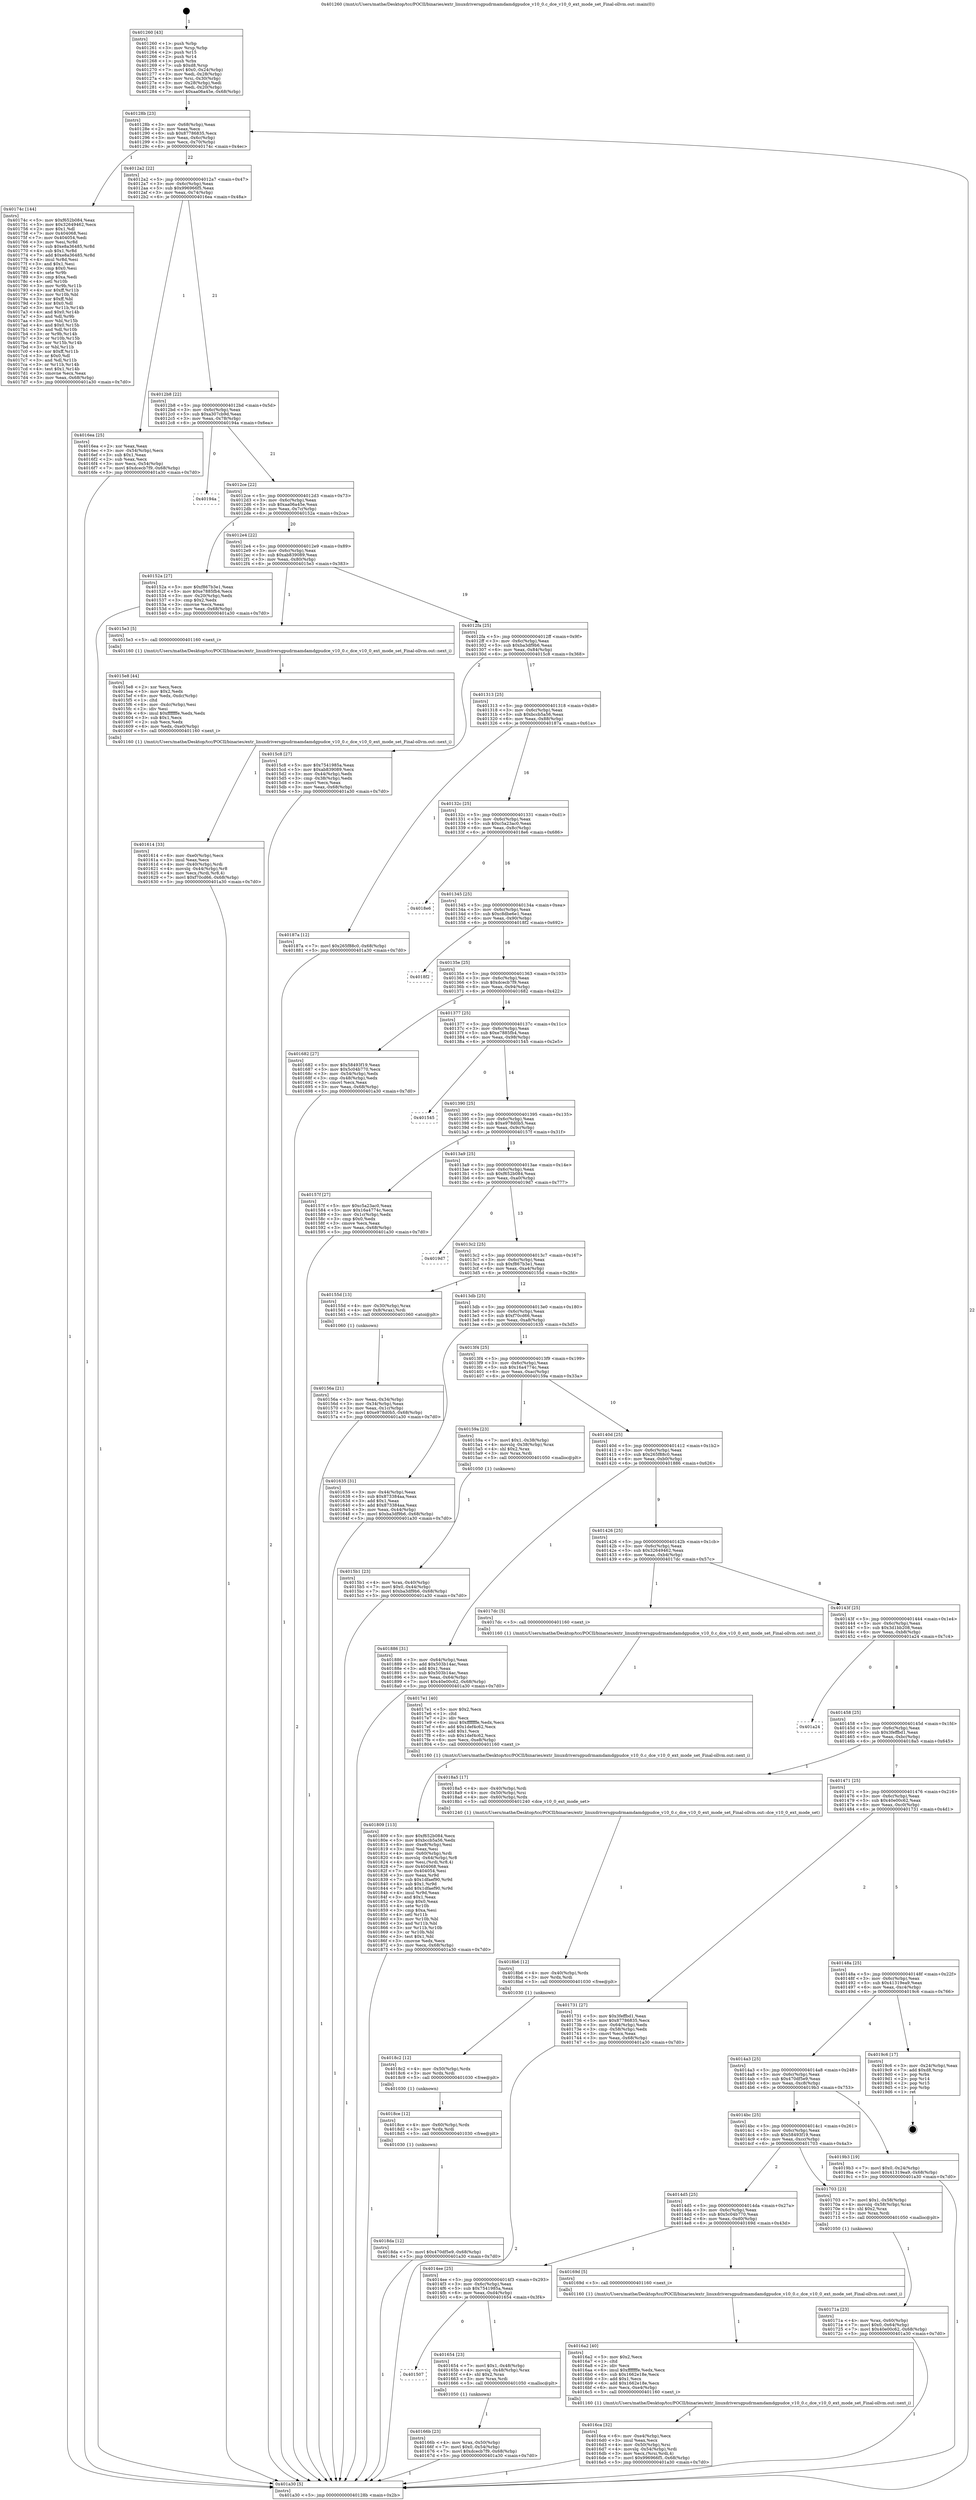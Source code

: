 digraph "0x401260" {
  label = "0x401260 (/mnt/c/Users/mathe/Desktop/tcc/POCII/binaries/extr_linuxdriversgpudrmamdamdgpudce_v10_0.c_dce_v10_0_ext_mode_set_Final-ollvm.out::main(0))"
  labelloc = "t"
  node[shape=record]

  Entry [label="",width=0.3,height=0.3,shape=circle,fillcolor=black,style=filled]
  "0x40128b" [label="{
     0x40128b [23]\l
     | [instrs]\l
     &nbsp;&nbsp;0x40128b \<+3\>: mov -0x68(%rbp),%eax\l
     &nbsp;&nbsp;0x40128e \<+2\>: mov %eax,%ecx\l
     &nbsp;&nbsp;0x401290 \<+6\>: sub $0x87786835,%ecx\l
     &nbsp;&nbsp;0x401296 \<+3\>: mov %eax,-0x6c(%rbp)\l
     &nbsp;&nbsp;0x401299 \<+3\>: mov %ecx,-0x70(%rbp)\l
     &nbsp;&nbsp;0x40129c \<+6\>: je 000000000040174c \<main+0x4ec\>\l
  }"]
  "0x40174c" [label="{
     0x40174c [144]\l
     | [instrs]\l
     &nbsp;&nbsp;0x40174c \<+5\>: mov $0xf652b084,%eax\l
     &nbsp;&nbsp;0x401751 \<+5\>: mov $0x32649462,%ecx\l
     &nbsp;&nbsp;0x401756 \<+2\>: mov $0x1,%dl\l
     &nbsp;&nbsp;0x401758 \<+7\>: mov 0x404068,%esi\l
     &nbsp;&nbsp;0x40175f \<+7\>: mov 0x404054,%edi\l
     &nbsp;&nbsp;0x401766 \<+3\>: mov %esi,%r8d\l
     &nbsp;&nbsp;0x401769 \<+7\>: sub $0xe8a36485,%r8d\l
     &nbsp;&nbsp;0x401770 \<+4\>: sub $0x1,%r8d\l
     &nbsp;&nbsp;0x401774 \<+7\>: add $0xe8a36485,%r8d\l
     &nbsp;&nbsp;0x40177b \<+4\>: imul %r8d,%esi\l
     &nbsp;&nbsp;0x40177f \<+3\>: and $0x1,%esi\l
     &nbsp;&nbsp;0x401782 \<+3\>: cmp $0x0,%esi\l
     &nbsp;&nbsp;0x401785 \<+4\>: sete %r9b\l
     &nbsp;&nbsp;0x401789 \<+3\>: cmp $0xa,%edi\l
     &nbsp;&nbsp;0x40178c \<+4\>: setl %r10b\l
     &nbsp;&nbsp;0x401790 \<+3\>: mov %r9b,%r11b\l
     &nbsp;&nbsp;0x401793 \<+4\>: xor $0xff,%r11b\l
     &nbsp;&nbsp;0x401797 \<+3\>: mov %r10b,%bl\l
     &nbsp;&nbsp;0x40179a \<+3\>: xor $0xff,%bl\l
     &nbsp;&nbsp;0x40179d \<+3\>: xor $0x0,%dl\l
     &nbsp;&nbsp;0x4017a0 \<+3\>: mov %r11b,%r14b\l
     &nbsp;&nbsp;0x4017a3 \<+4\>: and $0x0,%r14b\l
     &nbsp;&nbsp;0x4017a7 \<+3\>: and %dl,%r9b\l
     &nbsp;&nbsp;0x4017aa \<+3\>: mov %bl,%r15b\l
     &nbsp;&nbsp;0x4017ad \<+4\>: and $0x0,%r15b\l
     &nbsp;&nbsp;0x4017b1 \<+3\>: and %dl,%r10b\l
     &nbsp;&nbsp;0x4017b4 \<+3\>: or %r9b,%r14b\l
     &nbsp;&nbsp;0x4017b7 \<+3\>: or %r10b,%r15b\l
     &nbsp;&nbsp;0x4017ba \<+3\>: xor %r15b,%r14b\l
     &nbsp;&nbsp;0x4017bd \<+3\>: or %bl,%r11b\l
     &nbsp;&nbsp;0x4017c0 \<+4\>: xor $0xff,%r11b\l
     &nbsp;&nbsp;0x4017c4 \<+3\>: or $0x0,%dl\l
     &nbsp;&nbsp;0x4017c7 \<+3\>: and %dl,%r11b\l
     &nbsp;&nbsp;0x4017ca \<+3\>: or %r11b,%r14b\l
     &nbsp;&nbsp;0x4017cd \<+4\>: test $0x1,%r14b\l
     &nbsp;&nbsp;0x4017d1 \<+3\>: cmovne %ecx,%eax\l
     &nbsp;&nbsp;0x4017d4 \<+3\>: mov %eax,-0x68(%rbp)\l
     &nbsp;&nbsp;0x4017d7 \<+5\>: jmp 0000000000401a30 \<main+0x7d0\>\l
  }"]
  "0x4012a2" [label="{
     0x4012a2 [22]\l
     | [instrs]\l
     &nbsp;&nbsp;0x4012a2 \<+5\>: jmp 00000000004012a7 \<main+0x47\>\l
     &nbsp;&nbsp;0x4012a7 \<+3\>: mov -0x6c(%rbp),%eax\l
     &nbsp;&nbsp;0x4012aa \<+5\>: sub $0x996966f5,%eax\l
     &nbsp;&nbsp;0x4012af \<+3\>: mov %eax,-0x74(%rbp)\l
     &nbsp;&nbsp;0x4012b2 \<+6\>: je 00000000004016ea \<main+0x48a\>\l
  }"]
  Exit [label="",width=0.3,height=0.3,shape=circle,fillcolor=black,style=filled,peripheries=2]
  "0x4016ea" [label="{
     0x4016ea [25]\l
     | [instrs]\l
     &nbsp;&nbsp;0x4016ea \<+2\>: xor %eax,%eax\l
     &nbsp;&nbsp;0x4016ec \<+3\>: mov -0x54(%rbp),%ecx\l
     &nbsp;&nbsp;0x4016ef \<+3\>: sub $0x1,%eax\l
     &nbsp;&nbsp;0x4016f2 \<+2\>: sub %eax,%ecx\l
     &nbsp;&nbsp;0x4016f4 \<+3\>: mov %ecx,-0x54(%rbp)\l
     &nbsp;&nbsp;0x4016f7 \<+7\>: movl $0xdcecb7f9,-0x68(%rbp)\l
     &nbsp;&nbsp;0x4016fe \<+5\>: jmp 0000000000401a30 \<main+0x7d0\>\l
  }"]
  "0x4012b8" [label="{
     0x4012b8 [22]\l
     | [instrs]\l
     &nbsp;&nbsp;0x4012b8 \<+5\>: jmp 00000000004012bd \<main+0x5d\>\l
     &nbsp;&nbsp;0x4012bd \<+3\>: mov -0x6c(%rbp),%eax\l
     &nbsp;&nbsp;0x4012c0 \<+5\>: sub $0xa307cb9d,%eax\l
     &nbsp;&nbsp;0x4012c5 \<+3\>: mov %eax,-0x78(%rbp)\l
     &nbsp;&nbsp;0x4012c8 \<+6\>: je 000000000040194a \<main+0x6ea\>\l
  }"]
  "0x4018da" [label="{
     0x4018da [12]\l
     | [instrs]\l
     &nbsp;&nbsp;0x4018da \<+7\>: movl $0x470df5e9,-0x68(%rbp)\l
     &nbsp;&nbsp;0x4018e1 \<+5\>: jmp 0000000000401a30 \<main+0x7d0\>\l
  }"]
  "0x40194a" [label="{
     0x40194a\l
  }", style=dashed]
  "0x4012ce" [label="{
     0x4012ce [22]\l
     | [instrs]\l
     &nbsp;&nbsp;0x4012ce \<+5\>: jmp 00000000004012d3 \<main+0x73\>\l
     &nbsp;&nbsp;0x4012d3 \<+3\>: mov -0x6c(%rbp),%eax\l
     &nbsp;&nbsp;0x4012d6 \<+5\>: sub $0xaa06a45e,%eax\l
     &nbsp;&nbsp;0x4012db \<+3\>: mov %eax,-0x7c(%rbp)\l
     &nbsp;&nbsp;0x4012de \<+6\>: je 000000000040152a \<main+0x2ca\>\l
  }"]
  "0x4018ce" [label="{
     0x4018ce [12]\l
     | [instrs]\l
     &nbsp;&nbsp;0x4018ce \<+4\>: mov -0x60(%rbp),%rdx\l
     &nbsp;&nbsp;0x4018d2 \<+3\>: mov %rdx,%rdi\l
     &nbsp;&nbsp;0x4018d5 \<+5\>: call 0000000000401030 \<free@plt\>\l
     | [calls]\l
     &nbsp;&nbsp;0x401030 \{1\} (unknown)\l
  }"]
  "0x40152a" [label="{
     0x40152a [27]\l
     | [instrs]\l
     &nbsp;&nbsp;0x40152a \<+5\>: mov $0xf867b3e1,%eax\l
     &nbsp;&nbsp;0x40152f \<+5\>: mov $0xe7885fb4,%ecx\l
     &nbsp;&nbsp;0x401534 \<+3\>: mov -0x20(%rbp),%edx\l
     &nbsp;&nbsp;0x401537 \<+3\>: cmp $0x2,%edx\l
     &nbsp;&nbsp;0x40153a \<+3\>: cmovne %ecx,%eax\l
     &nbsp;&nbsp;0x40153d \<+3\>: mov %eax,-0x68(%rbp)\l
     &nbsp;&nbsp;0x401540 \<+5\>: jmp 0000000000401a30 \<main+0x7d0\>\l
  }"]
  "0x4012e4" [label="{
     0x4012e4 [22]\l
     | [instrs]\l
     &nbsp;&nbsp;0x4012e4 \<+5\>: jmp 00000000004012e9 \<main+0x89\>\l
     &nbsp;&nbsp;0x4012e9 \<+3\>: mov -0x6c(%rbp),%eax\l
     &nbsp;&nbsp;0x4012ec \<+5\>: sub $0xab839089,%eax\l
     &nbsp;&nbsp;0x4012f1 \<+3\>: mov %eax,-0x80(%rbp)\l
     &nbsp;&nbsp;0x4012f4 \<+6\>: je 00000000004015e3 \<main+0x383\>\l
  }"]
  "0x401a30" [label="{
     0x401a30 [5]\l
     | [instrs]\l
     &nbsp;&nbsp;0x401a30 \<+5\>: jmp 000000000040128b \<main+0x2b\>\l
  }"]
  "0x401260" [label="{
     0x401260 [43]\l
     | [instrs]\l
     &nbsp;&nbsp;0x401260 \<+1\>: push %rbp\l
     &nbsp;&nbsp;0x401261 \<+3\>: mov %rsp,%rbp\l
     &nbsp;&nbsp;0x401264 \<+2\>: push %r15\l
     &nbsp;&nbsp;0x401266 \<+2\>: push %r14\l
     &nbsp;&nbsp;0x401268 \<+1\>: push %rbx\l
     &nbsp;&nbsp;0x401269 \<+7\>: sub $0xd8,%rsp\l
     &nbsp;&nbsp;0x401270 \<+7\>: movl $0x0,-0x24(%rbp)\l
     &nbsp;&nbsp;0x401277 \<+3\>: mov %edi,-0x28(%rbp)\l
     &nbsp;&nbsp;0x40127a \<+4\>: mov %rsi,-0x30(%rbp)\l
     &nbsp;&nbsp;0x40127e \<+3\>: mov -0x28(%rbp),%edi\l
     &nbsp;&nbsp;0x401281 \<+3\>: mov %edi,-0x20(%rbp)\l
     &nbsp;&nbsp;0x401284 \<+7\>: movl $0xaa06a45e,-0x68(%rbp)\l
  }"]
  "0x4018c2" [label="{
     0x4018c2 [12]\l
     | [instrs]\l
     &nbsp;&nbsp;0x4018c2 \<+4\>: mov -0x50(%rbp),%rdx\l
     &nbsp;&nbsp;0x4018c6 \<+3\>: mov %rdx,%rdi\l
     &nbsp;&nbsp;0x4018c9 \<+5\>: call 0000000000401030 \<free@plt\>\l
     | [calls]\l
     &nbsp;&nbsp;0x401030 \{1\} (unknown)\l
  }"]
  "0x4015e3" [label="{
     0x4015e3 [5]\l
     | [instrs]\l
     &nbsp;&nbsp;0x4015e3 \<+5\>: call 0000000000401160 \<next_i\>\l
     | [calls]\l
     &nbsp;&nbsp;0x401160 \{1\} (/mnt/c/Users/mathe/Desktop/tcc/POCII/binaries/extr_linuxdriversgpudrmamdamdgpudce_v10_0.c_dce_v10_0_ext_mode_set_Final-ollvm.out::next_i)\l
  }"]
  "0x4012fa" [label="{
     0x4012fa [25]\l
     | [instrs]\l
     &nbsp;&nbsp;0x4012fa \<+5\>: jmp 00000000004012ff \<main+0x9f\>\l
     &nbsp;&nbsp;0x4012ff \<+3\>: mov -0x6c(%rbp),%eax\l
     &nbsp;&nbsp;0x401302 \<+5\>: sub $0xba3df9b6,%eax\l
     &nbsp;&nbsp;0x401307 \<+6\>: mov %eax,-0x84(%rbp)\l
     &nbsp;&nbsp;0x40130d \<+6\>: je 00000000004015c8 \<main+0x368\>\l
  }"]
  "0x4018b6" [label="{
     0x4018b6 [12]\l
     | [instrs]\l
     &nbsp;&nbsp;0x4018b6 \<+4\>: mov -0x40(%rbp),%rdx\l
     &nbsp;&nbsp;0x4018ba \<+3\>: mov %rdx,%rdi\l
     &nbsp;&nbsp;0x4018bd \<+5\>: call 0000000000401030 \<free@plt\>\l
     | [calls]\l
     &nbsp;&nbsp;0x401030 \{1\} (unknown)\l
  }"]
  "0x4015c8" [label="{
     0x4015c8 [27]\l
     | [instrs]\l
     &nbsp;&nbsp;0x4015c8 \<+5\>: mov $0x7541985a,%eax\l
     &nbsp;&nbsp;0x4015cd \<+5\>: mov $0xab839089,%ecx\l
     &nbsp;&nbsp;0x4015d2 \<+3\>: mov -0x44(%rbp),%edx\l
     &nbsp;&nbsp;0x4015d5 \<+3\>: cmp -0x38(%rbp),%edx\l
     &nbsp;&nbsp;0x4015d8 \<+3\>: cmovl %ecx,%eax\l
     &nbsp;&nbsp;0x4015db \<+3\>: mov %eax,-0x68(%rbp)\l
     &nbsp;&nbsp;0x4015de \<+5\>: jmp 0000000000401a30 \<main+0x7d0\>\l
  }"]
  "0x401313" [label="{
     0x401313 [25]\l
     | [instrs]\l
     &nbsp;&nbsp;0x401313 \<+5\>: jmp 0000000000401318 \<main+0xb8\>\l
     &nbsp;&nbsp;0x401318 \<+3\>: mov -0x6c(%rbp),%eax\l
     &nbsp;&nbsp;0x40131b \<+5\>: sub $0xbccb5a56,%eax\l
     &nbsp;&nbsp;0x401320 \<+6\>: mov %eax,-0x88(%rbp)\l
     &nbsp;&nbsp;0x401326 \<+6\>: je 000000000040187a \<main+0x61a\>\l
  }"]
  "0x401809" [label="{
     0x401809 [113]\l
     | [instrs]\l
     &nbsp;&nbsp;0x401809 \<+5\>: mov $0xf652b084,%ecx\l
     &nbsp;&nbsp;0x40180e \<+5\>: mov $0xbccb5a56,%edx\l
     &nbsp;&nbsp;0x401813 \<+6\>: mov -0xe8(%rbp),%esi\l
     &nbsp;&nbsp;0x401819 \<+3\>: imul %eax,%esi\l
     &nbsp;&nbsp;0x40181c \<+4\>: mov -0x60(%rbp),%rdi\l
     &nbsp;&nbsp;0x401820 \<+4\>: movslq -0x64(%rbp),%r8\l
     &nbsp;&nbsp;0x401824 \<+4\>: mov %esi,(%rdi,%r8,4)\l
     &nbsp;&nbsp;0x401828 \<+7\>: mov 0x404068,%eax\l
     &nbsp;&nbsp;0x40182f \<+7\>: mov 0x404054,%esi\l
     &nbsp;&nbsp;0x401836 \<+3\>: mov %eax,%r9d\l
     &nbsp;&nbsp;0x401839 \<+7\>: sub $0x1dfaef90,%r9d\l
     &nbsp;&nbsp;0x401840 \<+4\>: sub $0x1,%r9d\l
     &nbsp;&nbsp;0x401844 \<+7\>: add $0x1dfaef90,%r9d\l
     &nbsp;&nbsp;0x40184b \<+4\>: imul %r9d,%eax\l
     &nbsp;&nbsp;0x40184f \<+3\>: and $0x1,%eax\l
     &nbsp;&nbsp;0x401852 \<+3\>: cmp $0x0,%eax\l
     &nbsp;&nbsp;0x401855 \<+4\>: sete %r10b\l
     &nbsp;&nbsp;0x401859 \<+3\>: cmp $0xa,%esi\l
     &nbsp;&nbsp;0x40185c \<+4\>: setl %r11b\l
     &nbsp;&nbsp;0x401860 \<+3\>: mov %r10b,%bl\l
     &nbsp;&nbsp;0x401863 \<+3\>: and %r11b,%bl\l
     &nbsp;&nbsp;0x401866 \<+3\>: xor %r11b,%r10b\l
     &nbsp;&nbsp;0x401869 \<+3\>: or %r10b,%bl\l
     &nbsp;&nbsp;0x40186c \<+3\>: test $0x1,%bl\l
     &nbsp;&nbsp;0x40186f \<+3\>: cmovne %edx,%ecx\l
     &nbsp;&nbsp;0x401872 \<+3\>: mov %ecx,-0x68(%rbp)\l
     &nbsp;&nbsp;0x401875 \<+5\>: jmp 0000000000401a30 \<main+0x7d0\>\l
  }"]
  "0x40187a" [label="{
     0x40187a [12]\l
     | [instrs]\l
     &nbsp;&nbsp;0x40187a \<+7\>: movl $0x265f88c0,-0x68(%rbp)\l
     &nbsp;&nbsp;0x401881 \<+5\>: jmp 0000000000401a30 \<main+0x7d0\>\l
  }"]
  "0x40132c" [label="{
     0x40132c [25]\l
     | [instrs]\l
     &nbsp;&nbsp;0x40132c \<+5\>: jmp 0000000000401331 \<main+0xd1\>\l
     &nbsp;&nbsp;0x401331 \<+3\>: mov -0x6c(%rbp),%eax\l
     &nbsp;&nbsp;0x401334 \<+5\>: sub $0xc5a23ac0,%eax\l
     &nbsp;&nbsp;0x401339 \<+6\>: mov %eax,-0x8c(%rbp)\l
     &nbsp;&nbsp;0x40133f \<+6\>: je 00000000004018e6 \<main+0x686\>\l
  }"]
  "0x4017e1" [label="{
     0x4017e1 [40]\l
     | [instrs]\l
     &nbsp;&nbsp;0x4017e1 \<+5\>: mov $0x2,%ecx\l
     &nbsp;&nbsp;0x4017e6 \<+1\>: cltd\l
     &nbsp;&nbsp;0x4017e7 \<+2\>: idiv %ecx\l
     &nbsp;&nbsp;0x4017e9 \<+6\>: imul $0xfffffffe,%edx,%ecx\l
     &nbsp;&nbsp;0x4017ef \<+6\>: add $0x1def4c62,%ecx\l
     &nbsp;&nbsp;0x4017f5 \<+3\>: add $0x1,%ecx\l
     &nbsp;&nbsp;0x4017f8 \<+6\>: sub $0x1def4c62,%ecx\l
     &nbsp;&nbsp;0x4017fe \<+6\>: mov %ecx,-0xe8(%rbp)\l
     &nbsp;&nbsp;0x401804 \<+5\>: call 0000000000401160 \<next_i\>\l
     | [calls]\l
     &nbsp;&nbsp;0x401160 \{1\} (/mnt/c/Users/mathe/Desktop/tcc/POCII/binaries/extr_linuxdriversgpudrmamdamdgpudce_v10_0.c_dce_v10_0_ext_mode_set_Final-ollvm.out::next_i)\l
  }"]
  "0x4018e6" [label="{
     0x4018e6\l
  }", style=dashed]
  "0x401345" [label="{
     0x401345 [25]\l
     | [instrs]\l
     &nbsp;&nbsp;0x401345 \<+5\>: jmp 000000000040134a \<main+0xea\>\l
     &nbsp;&nbsp;0x40134a \<+3\>: mov -0x6c(%rbp),%eax\l
     &nbsp;&nbsp;0x40134d \<+5\>: sub $0xc8dbe6e1,%eax\l
     &nbsp;&nbsp;0x401352 \<+6\>: mov %eax,-0x90(%rbp)\l
     &nbsp;&nbsp;0x401358 \<+6\>: je 00000000004018f2 \<main+0x692\>\l
  }"]
  "0x40171a" [label="{
     0x40171a [23]\l
     | [instrs]\l
     &nbsp;&nbsp;0x40171a \<+4\>: mov %rax,-0x60(%rbp)\l
     &nbsp;&nbsp;0x40171e \<+7\>: movl $0x0,-0x64(%rbp)\l
     &nbsp;&nbsp;0x401725 \<+7\>: movl $0x40e00c62,-0x68(%rbp)\l
     &nbsp;&nbsp;0x40172c \<+5\>: jmp 0000000000401a30 \<main+0x7d0\>\l
  }"]
  "0x4018f2" [label="{
     0x4018f2\l
  }", style=dashed]
  "0x40135e" [label="{
     0x40135e [25]\l
     | [instrs]\l
     &nbsp;&nbsp;0x40135e \<+5\>: jmp 0000000000401363 \<main+0x103\>\l
     &nbsp;&nbsp;0x401363 \<+3\>: mov -0x6c(%rbp),%eax\l
     &nbsp;&nbsp;0x401366 \<+5\>: sub $0xdcecb7f9,%eax\l
     &nbsp;&nbsp;0x40136b \<+6\>: mov %eax,-0x94(%rbp)\l
     &nbsp;&nbsp;0x401371 \<+6\>: je 0000000000401682 \<main+0x422\>\l
  }"]
  "0x4016ca" [label="{
     0x4016ca [32]\l
     | [instrs]\l
     &nbsp;&nbsp;0x4016ca \<+6\>: mov -0xe4(%rbp),%ecx\l
     &nbsp;&nbsp;0x4016d0 \<+3\>: imul %eax,%ecx\l
     &nbsp;&nbsp;0x4016d3 \<+4\>: mov -0x50(%rbp),%rsi\l
     &nbsp;&nbsp;0x4016d7 \<+4\>: movslq -0x54(%rbp),%rdi\l
     &nbsp;&nbsp;0x4016db \<+3\>: mov %ecx,(%rsi,%rdi,4)\l
     &nbsp;&nbsp;0x4016de \<+7\>: movl $0x996966f5,-0x68(%rbp)\l
     &nbsp;&nbsp;0x4016e5 \<+5\>: jmp 0000000000401a30 \<main+0x7d0\>\l
  }"]
  "0x401682" [label="{
     0x401682 [27]\l
     | [instrs]\l
     &nbsp;&nbsp;0x401682 \<+5\>: mov $0x58493f19,%eax\l
     &nbsp;&nbsp;0x401687 \<+5\>: mov $0x5c04b770,%ecx\l
     &nbsp;&nbsp;0x40168c \<+3\>: mov -0x54(%rbp),%edx\l
     &nbsp;&nbsp;0x40168f \<+3\>: cmp -0x48(%rbp),%edx\l
     &nbsp;&nbsp;0x401692 \<+3\>: cmovl %ecx,%eax\l
     &nbsp;&nbsp;0x401695 \<+3\>: mov %eax,-0x68(%rbp)\l
     &nbsp;&nbsp;0x401698 \<+5\>: jmp 0000000000401a30 \<main+0x7d0\>\l
  }"]
  "0x401377" [label="{
     0x401377 [25]\l
     | [instrs]\l
     &nbsp;&nbsp;0x401377 \<+5\>: jmp 000000000040137c \<main+0x11c\>\l
     &nbsp;&nbsp;0x40137c \<+3\>: mov -0x6c(%rbp),%eax\l
     &nbsp;&nbsp;0x40137f \<+5\>: sub $0xe7885fb4,%eax\l
     &nbsp;&nbsp;0x401384 \<+6\>: mov %eax,-0x98(%rbp)\l
     &nbsp;&nbsp;0x40138a \<+6\>: je 0000000000401545 \<main+0x2e5\>\l
  }"]
  "0x4016a2" [label="{
     0x4016a2 [40]\l
     | [instrs]\l
     &nbsp;&nbsp;0x4016a2 \<+5\>: mov $0x2,%ecx\l
     &nbsp;&nbsp;0x4016a7 \<+1\>: cltd\l
     &nbsp;&nbsp;0x4016a8 \<+2\>: idiv %ecx\l
     &nbsp;&nbsp;0x4016aa \<+6\>: imul $0xfffffffe,%edx,%ecx\l
     &nbsp;&nbsp;0x4016b0 \<+6\>: sub $0x1662e18e,%ecx\l
     &nbsp;&nbsp;0x4016b6 \<+3\>: add $0x1,%ecx\l
     &nbsp;&nbsp;0x4016b9 \<+6\>: add $0x1662e18e,%ecx\l
     &nbsp;&nbsp;0x4016bf \<+6\>: mov %ecx,-0xe4(%rbp)\l
     &nbsp;&nbsp;0x4016c5 \<+5\>: call 0000000000401160 \<next_i\>\l
     | [calls]\l
     &nbsp;&nbsp;0x401160 \{1\} (/mnt/c/Users/mathe/Desktop/tcc/POCII/binaries/extr_linuxdriversgpudrmamdamdgpudce_v10_0.c_dce_v10_0_ext_mode_set_Final-ollvm.out::next_i)\l
  }"]
  "0x401545" [label="{
     0x401545\l
  }", style=dashed]
  "0x401390" [label="{
     0x401390 [25]\l
     | [instrs]\l
     &nbsp;&nbsp;0x401390 \<+5\>: jmp 0000000000401395 \<main+0x135\>\l
     &nbsp;&nbsp;0x401395 \<+3\>: mov -0x6c(%rbp),%eax\l
     &nbsp;&nbsp;0x401398 \<+5\>: sub $0xe978d0b5,%eax\l
     &nbsp;&nbsp;0x40139d \<+6\>: mov %eax,-0x9c(%rbp)\l
     &nbsp;&nbsp;0x4013a3 \<+6\>: je 000000000040157f \<main+0x31f\>\l
  }"]
  "0x40166b" [label="{
     0x40166b [23]\l
     | [instrs]\l
     &nbsp;&nbsp;0x40166b \<+4\>: mov %rax,-0x50(%rbp)\l
     &nbsp;&nbsp;0x40166f \<+7\>: movl $0x0,-0x54(%rbp)\l
     &nbsp;&nbsp;0x401676 \<+7\>: movl $0xdcecb7f9,-0x68(%rbp)\l
     &nbsp;&nbsp;0x40167d \<+5\>: jmp 0000000000401a30 \<main+0x7d0\>\l
  }"]
  "0x40157f" [label="{
     0x40157f [27]\l
     | [instrs]\l
     &nbsp;&nbsp;0x40157f \<+5\>: mov $0xc5a23ac0,%eax\l
     &nbsp;&nbsp;0x401584 \<+5\>: mov $0x16a4774c,%ecx\l
     &nbsp;&nbsp;0x401589 \<+3\>: mov -0x1c(%rbp),%edx\l
     &nbsp;&nbsp;0x40158c \<+3\>: cmp $0x0,%edx\l
     &nbsp;&nbsp;0x40158f \<+3\>: cmove %ecx,%eax\l
     &nbsp;&nbsp;0x401592 \<+3\>: mov %eax,-0x68(%rbp)\l
     &nbsp;&nbsp;0x401595 \<+5\>: jmp 0000000000401a30 \<main+0x7d0\>\l
  }"]
  "0x4013a9" [label="{
     0x4013a9 [25]\l
     | [instrs]\l
     &nbsp;&nbsp;0x4013a9 \<+5\>: jmp 00000000004013ae \<main+0x14e\>\l
     &nbsp;&nbsp;0x4013ae \<+3\>: mov -0x6c(%rbp),%eax\l
     &nbsp;&nbsp;0x4013b1 \<+5\>: sub $0xf652b084,%eax\l
     &nbsp;&nbsp;0x4013b6 \<+6\>: mov %eax,-0xa0(%rbp)\l
     &nbsp;&nbsp;0x4013bc \<+6\>: je 00000000004019d7 \<main+0x777\>\l
  }"]
  "0x401507" [label="{
     0x401507\l
  }", style=dashed]
  "0x4019d7" [label="{
     0x4019d7\l
  }", style=dashed]
  "0x4013c2" [label="{
     0x4013c2 [25]\l
     | [instrs]\l
     &nbsp;&nbsp;0x4013c2 \<+5\>: jmp 00000000004013c7 \<main+0x167\>\l
     &nbsp;&nbsp;0x4013c7 \<+3\>: mov -0x6c(%rbp),%eax\l
     &nbsp;&nbsp;0x4013ca \<+5\>: sub $0xf867b3e1,%eax\l
     &nbsp;&nbsp;0x4013cf \<+6\>: mov %eax,-0xa4(%rbp)\l
     &nbsp;&nbsp;0x4013d5 \<+6\>: je 000000000040155d \<main+0x2fd\>\l
  }"]
  "0x401654" [label="{
     0x401654 [23]\l
     | [instrs]\l
     &nbsp;&nbsp;0x401654 \<+7\>: movl $0x1,-0x48(%rbp)\l
     &nbsp;&nbsp;0x40165b \<+4\>: movslq -0x48(%rbp),%rax\l
     &nbsp;&nbsp;0x40165f \<+4\>: shl $0x2,%rax\l
     &nbsp;&nbsp;0x401663 \<+3\>: mov %rax,%rdi\l
     &nbsp;&nbsp;0x401666 \<+5\>: call 0000000000401050 \<malloc@plt\>\l
     | [calls]\l
     &nbsp;&nbsp;0x401050 \{1\} (unknown)\l
  }"]
  "0x40155d" [label="{
     0x40155d [13]\l
     | [instrs]\l
     &nbsp;&nbsp;0x40155d \<+4\>: mov -0x30(%rbp),%rax\l
     &nbsp;&nbsp;0x401561 \<+4\>: mov 0x8(%rax),%rdi\l
     &nbsp;&nbsp;0x401565 \<+5\>: call 0000000000401060 \<atoi@plt\>\l
     | [calls]\l
     &nbsp;&nbsp;0x401060 \{1\} (unknown)\l
  }"]
  "0x4013db" [label="{
     0x4013db [25]\l
     | [instrs]\l
     &nbsp;&nbsp;0x4013db \<+5\>: jmp 00000000004013e0 \<main+0x180\>\l
     &nbsp;&nbsp;0x4013e0 \<+3\>: mov -0x6c(%rbp),%eax\l
     &nbsp;&nbsp;0x4013e3 \<+5\>: sub $0xf70cd66,%eax\l
     &nbsp;&nbsp;0x4013e8 \<+6\>: mov %eax,-0xa8(%rbp)\l
     &nbsp;&nbsp;0x4013ee \<+6\>: je 0000000000401635 \<main+0x3d5\>\l
  }"]
  "0x40156a" [label="{
     0x40156a [21]\l
     | [instrs]\l
     &nbsp;&nbsp;0x40156a \<+3\>: mov %eax,-0x34(%rbp)\l
     &nbsp;&nbsp;0x40156d \<+3\>: mov -0x34(%rbp),%eax\l
     &nbsp;&nbsp;0x401570 \<+3\>: mov %eax,-0x1c(%rbp)\l
     &nbsp;&nbsp;0x401573 \<+7\>: movl $0xe978d0b5,-0x68(%rbp)\l
     &nbsp;&nbsp;0x40157a \<+5\>: jmp 0000000000401a30 \<main+0x7d0\>\l
  }"]
  "0x4014ee" [label="{
     0x4014ee [25]\l
     | [instrs]\l
     &nbsp;&nbsp;0x4014ee \<+5\>: jmp 00000000004014f3 \<main+0x293\>\l
     &nbsp;&nbsp;0x4014f3 \<+3\>: mov -0x6c(%rbp),%eax\l
     &nbsp;&nbsp;0x4014f6 \<+5\>: sub $0x7541985a,%eax\l
     &nbsp;&nbsp;0x4014fb \<+6\>: mov %eax,-0xd4(%rbp)\l
     &nbsp;&nbsp;0x401501 \<+6\>: je 0000000000401654 \<main+0x3f4\>\l
  }"]
  "0x401635" [label="{
     0x401635 [31]\l
     | [instrs]\l
     &nbsp;&nbsp;0x401635 \<+3\>: mov -0x44(%rbp),%eax\l
     &nbsp;&nbsp;0x401638 \<+5\>: sub $0x873384aa,%eax\l
     &nbsp;&nbsp;0x40163d \<+3\>: add $0x1,%eax\l
     &nbsp;&nbsp;0x401640 \<+5\>: add $0x873384aa,%eax\l
     &nbsp;&nbsp;0x401645 \<+3\>: mov %eax,-0x44(%rbp)\l
     &nbsp;&nbsp;0x401648 \<+7\>: movl $0xba3df9b6,-0x68(%rbp)\l
     &nbsp;&nbsp;0x40164f \<+5\>: jmp 0000000000401a30 \<main+0x7d0\>\l
  }"]
  "0x4013f4" [label="{
     0x4013f4 [25]\l
     | [instrs]\l
     &nbsp;&nbsp;0x4013f4 \<+5\>: jmp 00000000004013f9 \<main+0x199\>\l
     &nbsp;&nbsp;0x4013f9 \<+3\>: mov -0x6c(%rbp),%eax\l
     &nbsp;&nbsp;0x4013fc \<+5\>: sub $0x16a4774c,%eax\l
     &nbsp;&nbsp;0x401401 \<+6\>: mov %eax,-0xac(%rbp)\l
     &nbsp;&nbsp;0x401407 \<+6\>: je 000000000040159a \<main+0x33a\>\l
  }"]
  "0x40169d" [label="{
     0x40169d [5]\l
     | [instrs]\l
     &nbsp;&nbsp;0x40169d \<+5\>: call 0000000000401160 \<next_i\>\l
     | [calls]\l
     &nbsp;&nbsp;0x401160 \{1\} (/mnt/c/Users/mathe/Desktop/tcc/POCII/binaries/extr_linuxdriversgpudrmamdamdgpudce_v10_0.c_dce_v10_0_ext_mode_set_Final-ollvm.out::next_i)\l
  }"]
  "0x40159a" [label="{
     0x40159a [23]\l
     | [instrs]\l
     &nbsp;&nbsp;0x40159a \<+7\>: movl $0x1,-0x38(%rbp)\l
     &nbsp;&nbsp;0x4015a1 \<+4\>: movslq -0x38(%rbp),%rax\l
     &nbsp;&nbsp;0x4015a5 \<+4\>: shl $0x2,%rax\l
     &nbsp;&nbsp;0x4015a9 \<+3\>: mov %rax,%rdi\l
     &nbsp;&nbsp;0x4015ac \<+5\>: call 0000000000401050 \<malloc@plt\>\l
     | [calls]\l
     &nbsp;&nbsp;0x401050 \{1\} (unknown)\l
  }"]
  "0x40140d" [label="{
     0x40140d [25]\l
     | [instrs]\l
     &nbsp;&nbsp;0x40140d \<+5\>: jmp 0000000000401412 \<main+0x1b2\>\l
     &nbsp;&nbsp;0x401412 \<+3\>: mov -0x6c(%rbp),%eax\l
     &nbsp;&nbsp;0x401415 \<+5\>: sub $0x265f88c0,%eax\l
     &nbsp;&nbsp;0x40141a \<+6\>: mov %eax,-0xb0(%rbp)\l
     &nbsp;&nbsp;0x401420 \<+6\>: je 0000000000401886 \<main+0x626\>\l
  }"]
  "0x4015b1" [label="{
     0x4015b1 [23]\l
     | [instrs]\l
     &nbsp;&nbsp;0x4015b1 \<+4\>: mov %rax,-0x40(%rbp)\l
     &nbsp;&nbsp;0x4015b5 \<+7\>: movl $0x0,-0x44(%rbp)\l
     &nbsp;&nbsp;0x4015bc \<+7\>: movl $0xba3df9b6,-0x68(%rbp)\l
     &nbsp;&nbsp;0x4015c3 \<+5\>: jmp 0000000000401a30 \<main+0x7d0\>\l
  }"]
  "0x4015e8" [label="{
     0x4015e8 [44]\l
     | [instrs]\l
     &nbsp;&nbsp;0x4015e8 \<+2\>: xor %ecx,%ecx\l
     &nbsp;&nbsp;0x4015ea \<+5\>: mov $0x2,%edx\l
     &nbsp;&nbsp;0x4015ef \<+6\>: mov %edx,-0xdc(%rbp)\l
     &nbsp;&nbsp;0x4015f5 \<+1\>: cltd\l
     &nbsp;&nbsp;0x4015f6 \<+6\>: mov -0xdc(%rbp),%esi\l
     &nbsp;&nbsp;0x4015fc \<+2\>: idiv %esi\l
     &nbsp;&nbsp;0x4015fe \<+6\>: imul $0xfffffffe,%edx,%edx\l
     &nbsp;&nbsp;0x401604 \<+3\>: sub $0x1,%ecx\l
     &nbsp;&nbsp;0x401607 \<+2\>: sub %ecx,%edx\l
     &nbsp;&nbsp;0x401609 \<+6\>: mov %edx,-0xe0(%rbp)\l
     &nbsp;&nbsp;0x40160f \<+5\>: call 0000000000401160 \<next_i\>\l
     | [calls]\l
     &nbsp;&nbsp;0x401160 \{1\} (/mnt/c/Users/mathe/Desktop/tcc/POCII/binaries/extr_linuxdriversgpudrmamdamdgpudce_v10_0.c_dce_v10_0_ext_mode_set_Final-ollvm.out::next_i)\l
  }"]
  "0x401614" [label="{
     0x401614 [33]\l
     | [instrs]\l
     &nbsp;&nbsp;0x401614 \<+6\>: mov -0xe0(%rbp),%ecx\l
     &nbsp;&nbsp;0x40161a \<+3\>: imul %eax,%ecx\l
     &nbsp;&nbsp;0x40161d \<+4\>: mov -0x40(%rbp),%rdi\l
     &nbsp;&nbsp;0x401621 \<+4\>: movslq -0x44(%rbp),%r8\l
     &nbsp;&nbsp;0x401625 \<+4\>: mov %ecx,(%rdi,%r8,4)\l
     &nbsp;&nbsp;0x401629 \<+7\>: movl $0xf70cd66,-0x68(%rbp)\l
     &nbsp;&nbsp;0x401630 \<+5\>: jmp 0000000000401a30 \<main+0x7d0\>\l
  }"]
  "0x4014d5" [label="{
     0x4014d5 [25]\l
     | [instrs]\l
     &nbsp;&nbsp;0x4014d5 \<+5\>: jmp 00000000004014da \<main+0x27a\>\l
     &nbsp;&nbsp;0x4014da \<+3\>: mov -0x6c(%rbp),%eax\l
     &nbsp;&nbsp;0x4014dd \<+5\>: sub $0x5c04b770,%eax\l
     &nbsp;&nbsp;0x4014e2 \<+6\>: mov %eax,-0xd0(%rbp)\l
     &nbsp;&nbsp;0x4014e8 \<+6\>: je 000000000040169d \<main+0x43d\>\l
  }"]
  "0x401886" [label="{
     0x401886 [31]\l
     | [instrs]\l
     &nbsp;&nbsp;0x401886 \<+3\>: mov -0x64(%rbp),%eax\l
     &nbsp;&nbsp;0x401889 \<+5\>: add $0x503b14ac,%eax\l
     &nbsp;&nbsp;0x40188e \<+3\>: add $0x1,%eax\l
     &nbsp;&nbsp;0x401891 \<+5\>: sub $0x503b14ac,%eax\l
     &nbsp;&nbsp;0x401896 \<+3\>: mov %eax,-0x64(%rbp)\l
     &nbsp;&nbsp;0x401899 \<+7\>: movl $0x40e00c62,-0x68(%rbp)\l
     &nbsp;&nbsp;0x4018a0 \<+5\>: jmp 0000000000401a30 \<main+0x7d0\>\l
  }"]
  "0x401426" [label="{
     0x401426 [25]\l
     | [instrs]\l
     &nbsp;&nbsp;0x401426 \<+5\>: jmp 000000000040142b \<main+0x1cb\>\l
     &nbsp;&nbsp;0x40142b \<+3\>: mov -0x6c(%rbp),%eax\l
     &nbsp;&nbsp;0x40142e \<+5\>: sub $0x32649462,%eax\l
     &nbsp;&nbsp;0x401433 \<+6\>: mov %eax,-0xb4(%rbp)\l
     &nbsp;&nbsp;0x401439 \<+6\>: je 00000000004017dc \<main+0x57c\>\l
  }"]
  "0x401703" [label="{
     0x401703 [23]\l
     | [instrs]\l
     &nbsp;&nbsp;0x401703 \<+7\>: movl $0x1,-0x58(%rbp)\l
     &nbsp;&nbsp;0x40170a \<+4\>: movslq -0x58(%rbp),%rax\l
     &nbsp;&nbsp;0x40170e \<+4\>: shl $0x2,%rax\l
     &nbsp;&nbsp;0x401712 \<+3\>: mov %rax,%rdi\l
     &nbsp;&nbsp;0x401715 \<+5\>: call 0000000000401050 \<malloc@plt\>\l
     | [calls]\l
     &nbsp;&nbsp;0x401050 \{1\} (unknown)\l
  }"]
  "0x4017dc" [label="{
     0x4017dc [5]\l
     | [instrs]\l
     &nbsp;&nbsp;0x4017dc \<+5\>: call 0000000000401160 \<next_i\>\l
     | [calls]\l
     &nbsp;&nbsp;0x401160 \{1\} (/mnt/c/Users/mathe/Desktop/tcc/POCII/binaries/extr_linuxdriversgpudrmamdamdgpudce_v10_0.c_dce_v10_0_ext_mode_set_Final-ollvm.out::next_i)\l
  }"]
  "0x40143f" [label="{
     0x40143f [25]\l
     | [instrs]\l
     &nbsp;&nbsp;0x40143f \<+5\>: jmp 0000000000401444 \<main+0x1e4\>\l
     &nbsp;&nbsp;0x401444 \<+3\>: mov -0x6c(%rbp),%eax\l
     &nbsp;&nbsp;0x401447 \<+5\>: sub $0x3d1bb208,%eax\l
     &nbsp;&nbsp;0x40144c \<+6\>: mov %eax,-0xb8(%rbp)\l
     &nbsp;&nbsp;0x401452 \<+6\>: je 0000000000401a24 \<main+0x7c4\>\l
  }"]
  "0x4014bc" [label="{
     0x4014bc [25]\l
     | [instrs]\l
     &nbsp;&nbsp;0x4014bc \<+5\>: jmp 00000000004014c1 \<main+0x261\>\l
     &nbsp;&nbsp;0x4014c1 \<+3\>: mov -0x6c(%rbp),%eax\l
     &nbsp;&nbsp;0x4014c4 \<+5\>: sub $0x58493f19,%eax\l
     &nbsp;&nbsp;0x4014c9 \<+6\>: mov %eax,-0xcc(%rbp)\l
     &nbsp;&nbsp;0x4014cf \<+6\>: je 0000000000401703 \<main+0x4a3\>\l
  }"]
  "0x401a24" [label="{
     0x401a24\l
  }", style=dashed]
  "0x401458" [label="{
     0x401458 [25]\l
     | [instrs]\l
     &nbsp;&nbsp;0x401458 \<+5\>: jmp 000000000040145d \<main+0x1fd\>\l
     &nbsp;&nbsp;0x40145d \<+3\>: mov -0x6c(%rbp),%eax\l
     &nbsp;&nbsp;0x401460 \<+5\>: sub $0x3feffbd1,%eax\l
     &nbsp;&nbsp;0x401465 \<+6\>: mov %eax,-0xbc(%rbp)\l
     &nbsp;&nbsp;0x40146b \<+6\>: je 00000000004018a5 \<main+0x645\>\l
  }"]
  "0x4019b3" [label="{
     0x4019b3 [19]\l
     | [instrs]\l
     &nbsp;&nbsp;0x4019b3 \<+7\>: movl $0x0,-0x24(%rbp)\l
     &nbsp;&nbsp;0x4019ba \<+7\>: movl $0x41319ea9,-0x68(%rbp)\l
     &nbsp;&nbsp;0x4019c1 \<+5\>: jmp 0000000000401a30 \<main+0x7d0\>\l
  }"]
  "0x4018a5" [label="{
     0x4018a5 [17]\l
     | [instrs]\l
     &nbsp;&nbsp;0x4018a5 \<+4\>: mov -0x40(%rbp),%rdi\l
     &nbsp;&nbsp;0x4018a9 \<+4\>: mov -0x50(%rbp),%rsi\l
     &nbsp;&nbsp;0x4018ad \<+4\>: mov -0x60(%rbp),%rdx\l
     &nbsp;&nbsp;0x4018b1 \<+5\>: call 0000000000401240 \<dce_v10_0_ext_mode_set\>\l
     | [calls]\l
     &nbsp;&nbsp;0x401240 \{1\} (/mnt/c/Users/mathe/Desktop/tcc/POCII/binaries/extr_linuxdriversgpudrmamdamdgpudce_v10_0.c_dce_v10_0_ext_mode_set_Final-ollvm.out::dce_v10_0_ext_mode_set)\l
  }"]
  "0x401471" [label="{
     0x401471 [25]\l
     | [instrs]\l
     &nbsp;&nbsp;0x401471 \<+5\>: jmp 0000000000401476 \<main+0x216\>\l
     &nbsp;&nbsp;0x401476 \<+3\>: mov -0x6c(%rbp),%eax\l
     &nbsp;&nbsp;0x401479 \<+5\>: sub $0x40e00c62,%eax\l
     &nbsp;&nbsp;0x40147e \<+6\>: mov %eax,-0xc0(%rbp)\l
     &nbsp;&nbsp;0x401484 \<+6\>: je 0000000000401731 \<main+0x4d1\>\l
  }"]
  "0x4014a3" [label="{
     0x4014a3 [25]\l
     | [instrs]\l
     &nbsp;&nbsp;0x4014a3 \<+5\>: jmp 00000000004014a8 \<main+0x248\>\l
     &nbsp;&nbsp;0x4014a8 \<+3\>: mov -0x6c(%rbp),%eax\l
     &nbsp;&nbsp;0x4014ab \<+5\>: sub $0x470df5e9,%eax\l
     &nbsp;&nbsp;0x4014b0 \<+6\>: mov %eax,-0xc8(%rbp)\l
     &nbsp;&nbsp;0x4014b6 \<+6\>: je 00000000004019b3 \<main+0x753\>\l
  }"]
  "0x401731" [label="{
     0x401731 [27]\l
     | [instrs]\l
     &nbsp;&nbsp;0x401731 \<+5\>: mov $0x3feffbd1,%eax\l
     &nbsp;&nbsp;0x401736 \<+5\>: mov $0x87786835,%ecx\l
     &nbsp;&nbsp;0x40173b \<+3\>: mov -0x64(%rbp),%edx\l
     &nbsp;&nbsp;0x40173e \<+3\>: cmp -0x58(%rbp),%edx\l
     &nbsp;&nbsp;0x401741 \<+3\>: cmovl %ecx,%eax\l
     &nbsp;&nbsp;0x401744 \<+3\>: mov %eax,-0x68(%rbp)\l
     &nbsp;&nbsp;0x401747 \<+5\>: jmp 0000000000401a30 \<main+0x7d0\>\l
  }"]
  "0x40148a" [label="{
     0x40148a [25]\l
     | [instrs]\l
     &nbsp;&nbsp;0x40148a \<+5\>: jmp 000000000040148f \<main+0x22f\>\l
     &nbsp;&nbsp;0x40148f \<+3\>: mov -0x6c(%rbp),%eax\l
     &nbsp;&nbsp;0x401492 \<+5\>: sub $0x41319ea9,%eax\l
     &nbsp;&nbsp;0x401497 \<+6\>: mov %eax,-0xc4(%rbp)\l
     &nbsp;&nbsp;0x40149d \<+6\>: je 00000000004019c6 \<main+0x766\>\l
  }"]
  "0x4019c6" [label="{
     0x4019c6 [17]\l
     | [instrs]\l
     &nbsp;&nbsp;0x4019c6 \<+3\>: mov -0x24(%rbp),%eax\l
     &nbsp;&nbsp;0x4019c9 \<+7\>: add $0xd8,%rsp\l
     &nbsp;&nbsp;0x4019d0 \<+1\>: pop %rbx\l
     &nbsp;&nbsp;0x4019d1 \<+2\>: pop %r14\l
     &nbsp;&nbsp;0x4019d3 \<+2\>: pop %r15\l
     &nbsp;&nbsp;0x4019d5 \<+1\>: pop %rbp\l
     &nbsp;&nbsp;0x4019d6 \<+1\>: ret\l
  }"]
  Entry -> "0x401260" [label=" 1"]
  "0x40128b" -> "0x40174c" [label=" 1"]
  "0x40128b" -> "0x4012a2" [label=" 22"]
  "0x4019c6" -> Exit [label=" 1"]
  "0x4012a2" -> "0x4016ea" [label=" 1"]
  "0x4012a2" -> "0x4012b8" [label=" 21"]
  "0x4019b3" -> "0x401a30" [label=" 1"]
  "0x4012b8" -> "0x40194a" [label=" 0"]
  "0x4012b8" -> "0x4012ce" [label=" 21"]
  "0x4018da" -> "0x401a30" [label=" 1"]
  "0x4012ce" -> "0x40152a" [label=" 1"]
  "0x4012ce" -> "0x4012e4" [label=" 20"]
  "0x40152a" -> "0x401a30" [label=" 1"]
  "0x401260" -> "0x40128b" [label=" 1"]
  "0x401a30" -> "0x40128b" [label=" 22"]
  "0x4018ce" -> "0x4018da" [label=" 1"]
  "0x4012e4" -> "0x4015e3" [label=" 1"]
  "0x4012e4" -> "0x4012fa" [label=" 19"]
  "0x4018c2" -> "0x4018ce" [label=" 1"]
  "0x4012fa" -> "0x4015c8" [label=" 2"]
  "0x4012fa" -> "0x401313" [label=" 17"]
  "0x4018b6" -> "0x4018c2" [label=" 1"]
  "0x401313" -> "0x40187a" [label=" 1"]
  "0x401313" -> "0x40132c" [label=" 16"]
  "0x4018a5" -> "0x4018b6" [label=" 1"]
  "0x40132c" -> "0x4018e6" [label=" 0"]
  "0x40132c" -> "0x401345" [label=" 16"]
  "0x401886" -> "0x401a30" [label=" 1"]
  "0x401345" -> "0x4018f2" [label=" 0"]
  "0x401345" -> "0x40135e" [label=" 16"]
  "0x40187a" -> "0x401a30" [label=" 1"]
  "0x40135e" -> "0x401682" [label=" 2"]
  "0x40135e" -> "0x401377" [label=" 14"]
  "0x401809" -> "0x401a30" [label=" 1"]
  "0x401377" -> "0x401545" [label=" 0"]
  "0x401377" -> "0x401390" [label=" 14"]
  "0x4017e1" -> "0x401809" [label=" 1"]
  "0x401390" -> "0x40157f" [label=" 1"]
  "0x401390" -> "0x4013a9" [label=" 13"]
  "0x4017dc" -> "0x4017e1" [label=" 1"]
  "0x4013a9" -> "0x4019d7" [label=" 0"]
  "0x4013a9" -> "0x4013c2" [label=" 13"]
  "0x40174c" -> "0x401a30" [label=" 1"]
  "0x4013c2" -> "0x40155d" [label=" 1"]
  "0x4013c2" -> "0x4013db" [label=" 12"]
  "0x40155d" -> "0x40156a" [label=" 1"]
  "0x40156a" -> "0x401a30" [label=" 1"]
  "0x40157f" -> "0x401a30" [label=" 1"]
  "0x401731" -> "0x401a30" [label=" 2"]
  "0x4013db" -> "0x401635" [label=" 1"]
  "0x4013db" -> "0x4013f4" [label=" 11"]
  "0x401703" -> "0x40171a" [label=" 1"]
  "0x4013f4" -> "0x40159a" [label=" 1"]
  "0x4013f4" -> "0x40140d" [label=" 10"]
  "0x40159a" -> "0x4015b1" [label=" 1"]
  "0x4015b1" -> "0x401a30" [label=" 1"]
  "0x4015c8" -> "0x401a30" [label=" 2"]
  "0x4015e3" -> "0x4015e8" [label=" 1"]
  "0x4015e8" -> "0x401614" [label=" 1"]
  "0x401614" -> "0x401a30" [label=" 1"]
  "0x401635" -> "0x401a30" [label=" 1"]
  "0x4016ea" -> "0x401a30" [label=" 1"]
  "0x40140d" -> "0x401886" [label=" 1"]
  "0x40140d" -> "0x401426" [label=" 9"]
  "0x4016a2" -> "0x4016ca" [label=" 1"]
  "0x401426" -> "0x4017dc" [label=" 1"]
  "0x401426" -> "0x40143f" [label=" 8"]
  "0x40169d" -> "0x4016a2" [label=" 1"]
  "0x40143f" -> "0x401a24" [label=" 0"]
  "0x40143f" -> "0x401458" [label=" 8"]
  "0x40166b" -> "0x401a30" [label=" 1"]
  "0x401458" -> "0x4018a5" [label=" 1"]
  "0x401458" -> "0x401471" [label=" 7"]
  "0x401654" -> "0x40166b" [label=" 1"]
  "0x401471" -> "0x401731" [label=" 2"]
  "0x401471" -> "0x40148a" [label=" 5"]
  "0x4014ee" -> "0x401654" [label=" 1"]
  "0x40148a" -> "0x4019c6" [label=" 1"]
  "0x40148a" -> "0x4014a3" [label=" 4"]
  "0x4014ee" -> "0x401507" [label=" 0"]
  "0x4014a3" -> "0x4019b3" [label=" 1"]
  "0x4014a3" -> "0x4014bc" [label=" 3"]
  "0x401682" -> "0x401a30" [label=" 2"]
  "0x4014bc" -> "0x401703" [label=" 1"]
  "0x4014bc" -> "0x4014d5" [label=" 2"]
  "0x4016ca" -> "0x401a30" [label=" 1"]
  "0x4014d5" -> "0x40169d" [label=" 1"]
  "0x4014d5" -> "0x4014ee" [label=" 1"]
  "0x40171a" -> "0x401a30" [label=" 1"]
}
